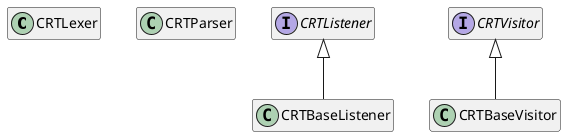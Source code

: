 @startuml

set namespaceSeparator none
hide empty members

class CRTLexer {

}

class CRTParser {

}

interface CRTListener {

}

interface CRTVisitor {

}

class CRTBaseListener {

}

class CRTBaseVisitor {

}

CRTVisitor <|-- CRTBaseVisitor
CRTListener <|-- CRTBaseListener

@enduml